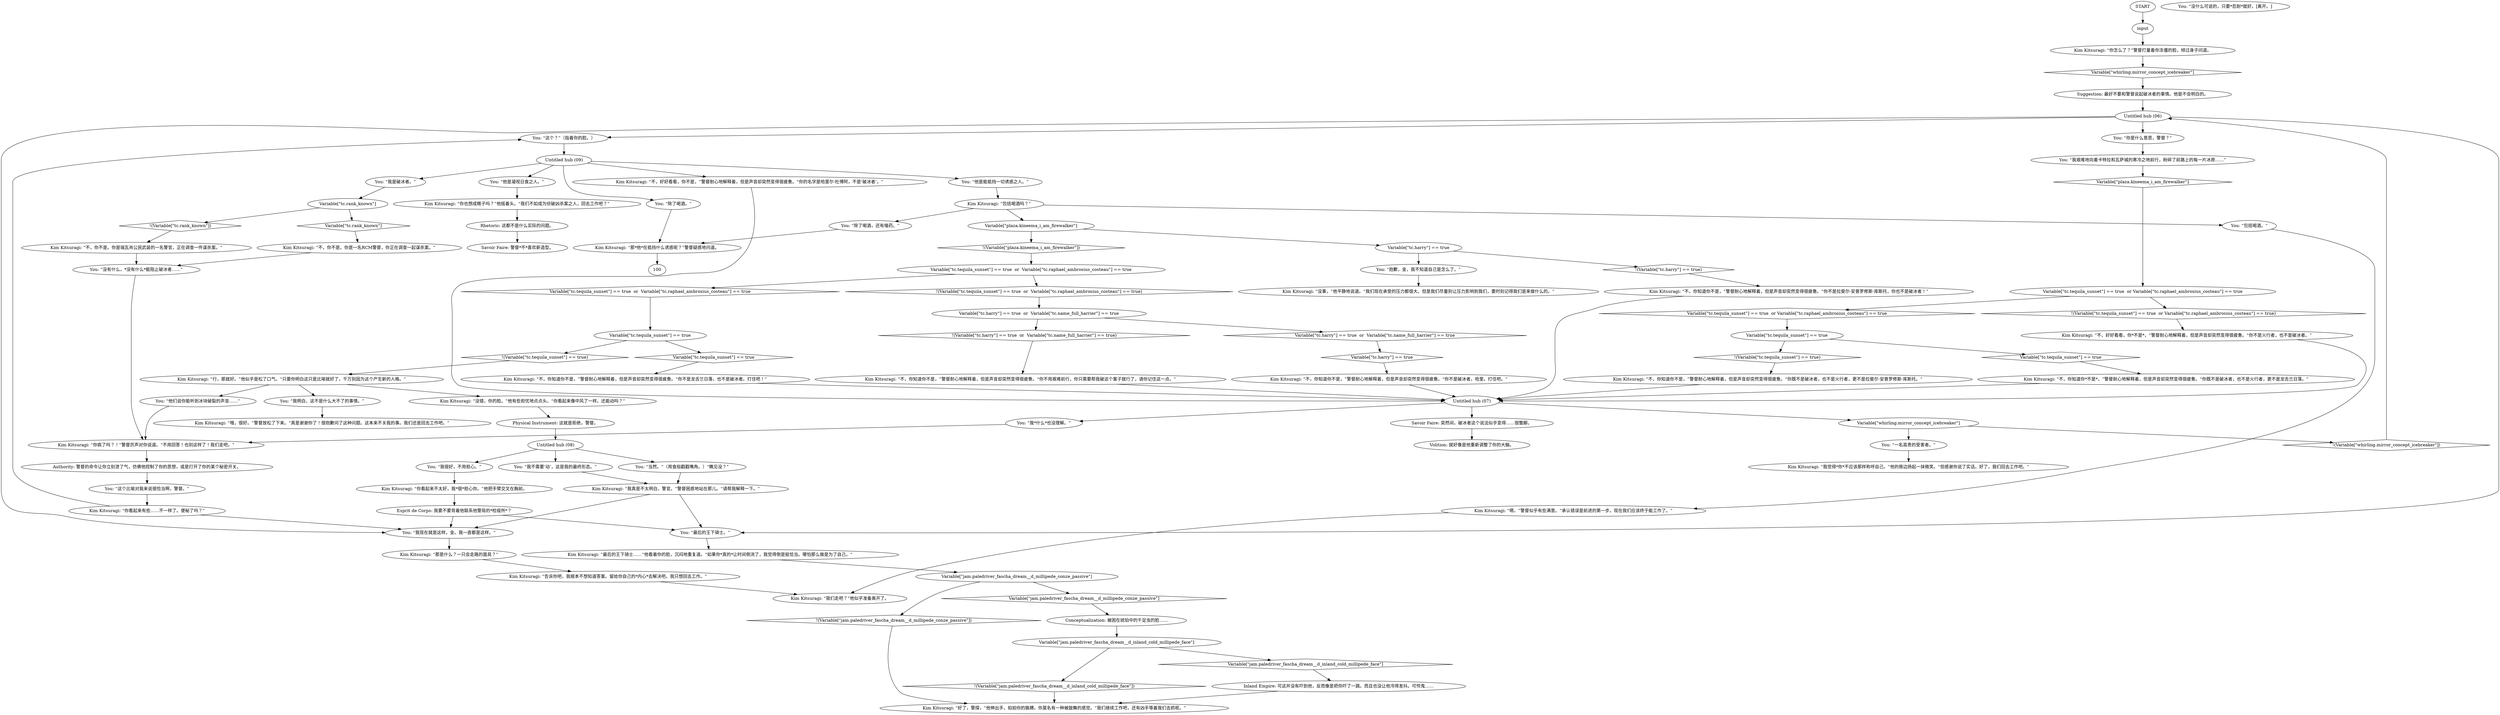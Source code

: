 # KIM SWITCH / PORTRAIT REACTION
# The conversation you and Kim are gonna have the first time he sees you with your new and powerful visage, Icebreaker.
# ==================================================
digraph G {
	  0 [label="START"];
	  1 [label="input"];
	  2 [label="Untitled hub (06)"];
	  3 [label="Untitled hub (07)"];
	  4 [label="Esprit de Corps: 我要不要背着他联系他警局的*检疫所*？"];
	  5 [label="Kim Kitsuragi: “你疯了吗？！”警督厉声对你说道。“不用回答！也别这样了！我们走吧。”"];
	  6 [label="Kim Kitsuragi: “不，你知道你不是，”警督耐心地解释着，但是声音却突然变得很疲惫。“你不是龙舌兰日落，也不是破冰者。打住吧！”"];
	  7 [label="You: “我明白，这不是什么大不了的事情。”"];
	  8 [label="You: “我不需要‘动’，这是我的最终形态。”"];
	  9 [label="Kim Kitsuragi: “好了，警探，”他伸出手，拍拍你的胳膊。你莫名有一种被鼓舞的感觉。“我们继续工作吧，还有凶手等着我们去抓呢。”"];
	  10 [label="Inland Empire: 可这并没有吓到他，反而像是把你吓了一跳。而且也没让他冷得发抖。可怜鬼……"];
	  11 [label="Volition: 就好像是他重新调整了你的大脑。"];
	  12 [label="Physical Instrument: 这就是拒绝，警督。"];
	  13 [label="Savoir Faire: 警督*不*喜欢新造型。"];
	  14 [label="Variable[\"jam.paledriver_fascha_dream__d_inland_cold_millipede_face\"]"];
	  15 [label="Variable[\"jam.paledriver_fascha_dream__d_inland_cold_millipede_face\"]", shape=diamond];
	  16 [label="!(Variable[\"jam.paledriver_fascha_dream__d_inland_cold_millipede_face\"])", shape=diamond];
	  17 [label="Kim Kitsuragi: “不，你知道你不是，”警督耐心地解释着，但是声音却突然变得很疲惫。“你不用艰难前行，你只需要帮我破这个案子就行了，请你记住这一点。”"];
	  18 [label="You: “他是能抵挡一切诱惑之人。”"];
	  19 [label="Kim Kitsuragi: “你也想成瞎子吗？”他摇着头。“我们不如成为侦破凶杀案之人，回去工作吧？”"];
	  20 [label="You: “除了喝酒，还有嗑药。”"];
	  21 [label="Rhetoric: 这都不是什么实际的问题。"];
	  22 [label="Kim Kitsuragi: “不，你知道你*不是*，”警督耐心地解释着，但是声音却突然变得很疲惫。“你既不是破冰者，也不是火行者，更不是龙舌兰日落。”"];
	  23 [label="You: “他们说你能听到冰块破裂的声音……”"];
	  24 [label="Authority: 警督的命令让你立刻泄了气，仿佛他控制了你的思想，或是打开了你的某个秘密开关。"];
	  25 [label="You: “我现在就是这样，金。我一直都是这样。”"];
	  26 [label="Kim Kitsuragi: “不，好好看看，你*不是*，”警督耐心地解释着，但是声音却突然变得很疲惫。“你不是火行者，也不是破冰者。”"];
	  27 [label="Kim Kitsuragi: “哦，很好。”警督放松了下来。“真是谢谢你了！很抱歉问了这种问题。这本来不关我的事。我们还是回去工作吧。”"];
	  28 [label="Untitled hub (08)"];
	  29 [label="Kim Kitsuragi: “不，你不是。你是一名RCM警督，你正在调查一起谋杀案。”"];
	  30 [label="Variable[\"tc.rank_known\"]"];
	  31 [label="Variable[\"tc.rank_known\"]", shape=diamond];
	  32 [label="!(Variable[\"tc.rank_known\"])", shape=diamond];
	  33 [label="Kim Kitsuragi: “你看起来不太好，我*很*担心你。”他把手臂交叉在胸前。"];
	  34 [label="Kim Kitsuragi: “不，你不是。你是瑞瓦肖公民武装的一名警官，正在调查一件谋杀案。”"];
	  35 [label="Kim Kitsuragi: “不，你知道你不是，”警督耐心地解释着，但是声音却突然变得很疲惫。“你既不是破冰者，也不是火行者，更不是拉斐尔·安普罗修斯·库斯托。”"];
	  36 [label="You: “包括喝酒。”"];
	  37 [label="Kim Kitsuragi: “我觉得*你*不应该那样称呼自己。”他的唇边扬起一抹微笑。“但感谢你说了实话。好了，我们回去工作吧。”"];
	  38 [label="Kim Kitsuragi: “那*他*在抵挡什么诱惑呢？”警督疑惑地问道。"];
	  39 [label="Kim Kitsuragi: “嗯。”警督似乎有些满意。“承认错误是前进的第一步。现在我们应该终于能工作了。”"];
	  40 [label="Suggestion: 最好不要和警督说起破冰者的事情。他是不会明白的。"];
	  41 [label="Kim Kitsuragi: “包括喝酒吗？”"];
	  42 [label="Kim Kitsuragi: “我真是不太明白，警官。”警督困惑地站在那儿。“请帮我解释一下。”"];
	  43 [label="Kim Kitsuragi: “最后的王下骑士……”他看着你的脸，沉闷地重复道。“如果你*真的*让时间倒流了，我觉得倒是挺恰当。哪怕那么做是为了自己。”"];
	  44 [label="Kim Kitsuragi: “我们走吧？”他似乎准备离开了。"];
	  45 [label="You: “这个？”（指着你的脸。）"];
	  46 [label="Variable[\"tc.tequila_sunset\"] == true"];
	  47 [label="Variable[\"tc.tequila_sunset\"] == true", shape=diamond];
	  48 [label="!(Variable[\"tc.tequila_sunset\"] == true)", shape=diamond];
	  49 [label="Kim Kitsuragi: “那是什么？一只会走路的面具？”"];
	  50 [label="Variable[\"jam.paledriver_fascha_dream__d_millipede_conze_passive\"]"];
	  51 [label="Variable[\"jam.paledriver_fascha_dream__d_millipede_conze_passive\"]", shape=diamond];
	  52 [label="!(Variable[\"jam.paledriver_fascha_dream__d_millipede_conze_passive\"])", shape=diamond];
	  53 [label="Conceptualization: 被困在琥珀中的千足虫的脸……"];
	  54 [label="Kim Kitsuragi: “你怎么了？”警督打量着你冻僵的脸，倾过身子问道。"];
	  55 [label="Kim Kitsuragi: “不，你知道你不是，”警督耐心地解释着，但是声音却突然变得很疲惫。“你不是破冰者，哈里。打住吧。”"];
	  56 [label="You: “当然。”（用食指戳戳嘴角。）“瞧见没？”"];
	  57 [label="Variable[\"tc.harry\"] == true  or  Variable[\"tc.name_full_harrier\"] == true"];
	  58 [label="Variable[\"tc.harry\"] == true  or  Variable[\"tc.name_full_harrier\"] == true", shape=diamond];
	  59 [label="!(Variable[\"tc.harry\"] == true  or  Variable[\"tc.name_full_harrier\"] == true)", shape=diamond];
	  60 [label="Kim Kitsuragi: “没事，”他平静地说道。“我们现在承受的压力都很大。但是我们尽量别让压力影响到我们，要时刻记得我们是来做什么的。”"];
	  61 [label="You: “我很好，不用担心。”"];
	  62 [label="You: “你是什么意思，警督？”"];
	  63 [label="Variable[\"tc.tequila_sunset\"] == true  or  Variable[\"tc.raphael_ambrosius_costeau\"] == true"];
	  64 [label="Variable[\"tc.tequila_sunset\"] == true  or  Variable[\"tc.raphael_ambrosius_costeau\"] == true", shape=diamond];
	  65 [label="!(Variable[\"tc.tequila_sunset\"] == true  or  Variable[\"tc.raphael_ambrosius_costeau\"] == true)", shape=diamond];
	  66 [label="You: “他是凝视日食之人。”"];
	  67 [label="Variable[\"tc.tequila_sunset\"] == true  or Variable[\"tc.raphael_ambrosius_costeau\"] == true"];
	  68 [label="Variable[\"tc.tequila_sunset\"] == true  or Variable[\"tc.raphael_ambrosius_costeau\"] == true", shape=diamond];
	  69 [label="!(Variable[\"tc.tequila_sunset\"] == true  or Variable[\"tc.raphael_ambrosius_costeau\"] == true)", shape=diamond];
	  70 [label="Variable[\"tc.tequila_sunset\"] == true"];
	  71 [label="Variable[\"tc.tequila_sunset\"] == true", shape=diamond];
	  72 [label="!(Variable[\"tc.tequila_sunset\"] == true)", shape=diamond];
	  73 [label="You: “没什么可说的，只要*忍耐*就好。[离开。]"];
	  74 [label="You: “最后的王下骑士。”"];
	  75 [label="You: “我是破冰者。”"];
	  76 [label="Kim Kitsuragi: “不，好好看看，你不是，”警督耐心地解释着，但是声音却突然变得很疲惫。“你的名字是哈里尔·杜博阿，不是‘破冰者’。”"];
	  77 [label="Kim Kitsuragi: “不，你知道你不是，”警督耐心地解释着，但是声音却突然变得很疲惫。“你不是拉斐尔·安普罗修斯·库斯托，你也不是破冰者！”"];
	  78 [label="Kim Kitsuragi: “行，那就好。”他似乎是松了口气。“只要你明白这只是比喻就好了，千万别因为这个产生新的人格。”"];
	  79 [label="Kim Kitsuragi: “你看起来有些……不一样了。便秘了吗？”"];
	  80 [label="You: “我艰难地向着卡特拉和瓦萨城的寒冷之地前行，粉碎了前路上的每一片冰原……”"];
	  81 [label="You: “没有什么，*没有什么*能阻止破冰者……”"];
	  82 [label="Savoir Faire: 突然间，破冰者这个说法似乎变得……很蹩脚。"];
	  83 [label="You: “这个比喻对我来说很恰当啊，警督。”"];
	  84 [label="Variable[\"whirling.mirror_concept_icebreaker\"]"];
	  85 [label="Variable[\"whirling.mirror_concept_icebreaker\"]", shape=diamond];
	  86 [label="!(Variable[\"whirling.mirror_concept_icebreaker\"])", shape=diamond];
	  87 [label="You: “一名高贵的受害者。”"];
	  88 [label="You: “除了喝酒。”"];
	  89 [label="Variable[\"plaza.kineema_i_am_firewalker\"]"];
	  90 [label="Variable[\"plaza.kineema_i_am_firewalker\"]", shape=diamond];
	  91 [label="!(Variable[\"plaza.kineema_i_am_firewalker\"])", shape=diamond];
	  92 [label="Variable[\"tc.harry\"] == true"];
	  93 [label="Variable[\"tc.harry\"] == true", shape=diamond];
	  94 [label="!(Variable[\"tc.harry\"] == true)", shape=diamond];
	  95 [label="You: “抱歉，金，我不知道自己是怎么了。”"];
	  96 [label="You: “我*什么*也没理解。”"];
	  97 [label="Kim Kitsuragi: “没错，你的脸。”他有些担忧地点点头。“你看起来像中风了一样。还能动吗？”"];
	  98 [label="Untitled hub (09)"];
	  99 [label="Kim Kitsuragi: “告诉你吧，我根本不想知道答案。留给你自己的*内心*去解决吧。我只想回去工作。”"];
	  0 -> 1
	  1 -> 54
	  2 -> 25
	  2 -> 74
	  2 -> 45
	  2 -> 62
	  3 -> 96
	  3 -> 82
	  3 -> 84
	  4 -> 25
	  4 -> 74
	  5 -> 24
	  6 -> 3
	  7 -> 27
	  8 -> 42
	  10 -> 9
	  12 -> 28
	  14 -> 16
	  14 -> 15
	  15 -> 10
	  16 -> 9
	  17 -> 3
	  18 -> 41
	  19 -> 21
	  20 -> 38
	  21 -> 13
	  22 -> 3
	  23 -> 5
	  24 -> 83
	  25 -> 49
	  26 -> 3
	  28 -> 56
	  28 -> 8
	  28 -> 61
	  29 -> 81
	  30 -> 32
	  30 -> 31
	  31 -> 29
	  32 -> 34
	  33 -> 4
	  34 -> 81
	  35 -> 3
	  36 -> 39
	  38 -> 100
	  39 -> 44
	  40 -> 2
	  41 -> 89
	  41 -> 36
	  41 -> 20
	  42 -> 25
	  42 -> 74
	  43 -> 50
	  45 -> 98
	  46 -> 48
	  46 -> 47
	  47 -> 6
	  48 -> 78
	  49 -> 99
	  50 -> 51
	  50 -> 52
	  51 -> 53
	  52 -> 9
	  53 -> 14
	  54 -> 85
	  55 -> 3
	  56 -> 42
	  57 -> 58
	  57 -> 59
	  58 -> 93
	  59 -> 17
	  61 -> 33
	  62 -> 80
	  63 -> 64
	  63 -> 65
	  64 -> 46
	  65 -> 57
	  66 -> 19
	  67 -> 68
	  67 -> 69
	  68 -> 70
	  69 -> 26
	  70 -> 72
	  70 -> 71
	  71 -> 22
	  72 -> 35
	  74 -> 43
	  75 -> 30
	  76 -> 3
	  77 -> 3
	  78 -> 97
	  78 -> 7
	  78 -> 23
	  79 -> 25
	  79 -> 45
	  80 -> 90
	  81 -> 5
	  82 -> 11
	  83 -> 79
	  84 -> 86
	  84 -> 87
	  85 -> 40
	  86 -> 2
	  87 -> 37
	  88 -> 38
	  89 -> 91
	  89 -> 92
	  90 -> 67
	  91 -> 63
	  92 -> 94
	  92 -> 95
	  93 -> 55
	  94 -> 77
	  95 -> 60
	  96 -> 5
	  97 -> 12
	  98 -> 66
	  98 -> 75
	  98 -> 76
	  98 -> 18
	  98 -> 88
	  99 -> 44
}

